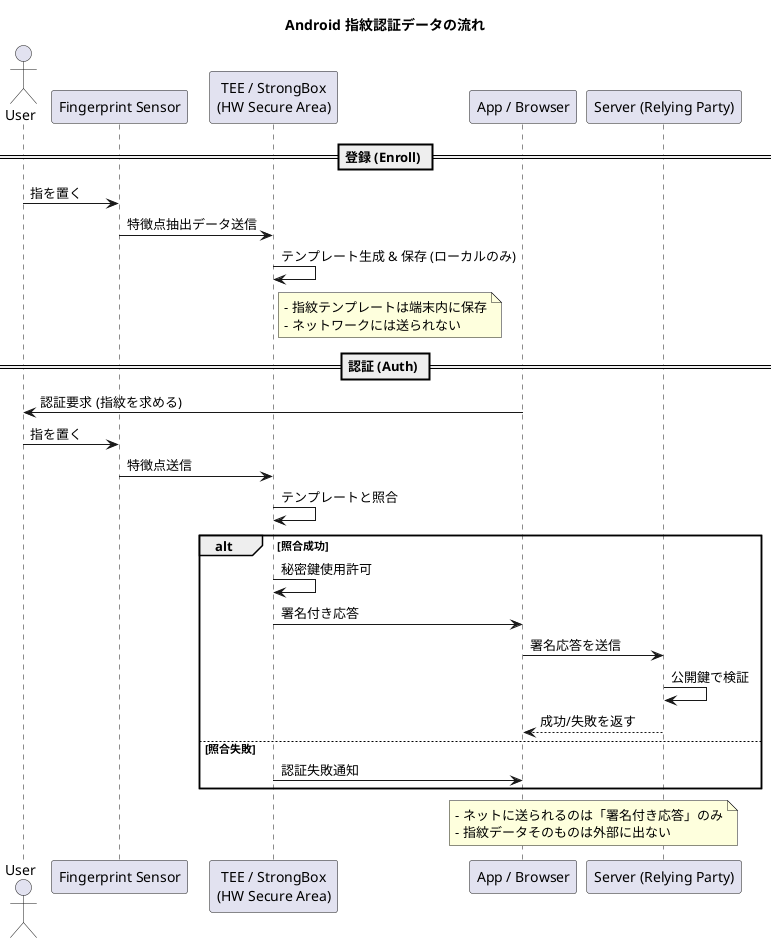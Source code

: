 @startuml
title Android 指紋認証データの流れ

actor User as U
participant "Fingerprint Sensor" as Sensor
participant "TEE / StrongBox\n(HW Secure Area)" as TEE
participant "App / Browser" as App
participant "Server (Relying Party)" as RP

== 登録 (Enroll) ==
U -> Sensor: 指を置く
Sensor -> TEE: 特徴点抽出データ送信
TEE -> TEE: テンプレート生成 & 保存 (ローカルのみ)
note right of TEE
  - 指紋テンプレートは端末内に保存
  - ネットワークには送られない
end note

== 認証 (Auth) ==
App -> U: 認証要求 (指紋を求める)
U -> Sensor: 指を置く
Sensor -> TEE: 特徴点送信
TEE -> TEE: テンプレートと照合
alt 照合成功
    TEE -> TEE: 秘密鍵使用許可
    TEE -> App: 署名付き応答
    App -> RP: 署名応答を送信
    RP -> RP: 公開鍵で検証
    RP --> App: 成功/失敗を返す
else 照合失敗
    TEE -> App: 認証失敗通知
end

note over App, RP
- ネットに送られるのは「署名付き応答」のみ
- 指紋データそのものは外部に出ない
end note

@enduml
